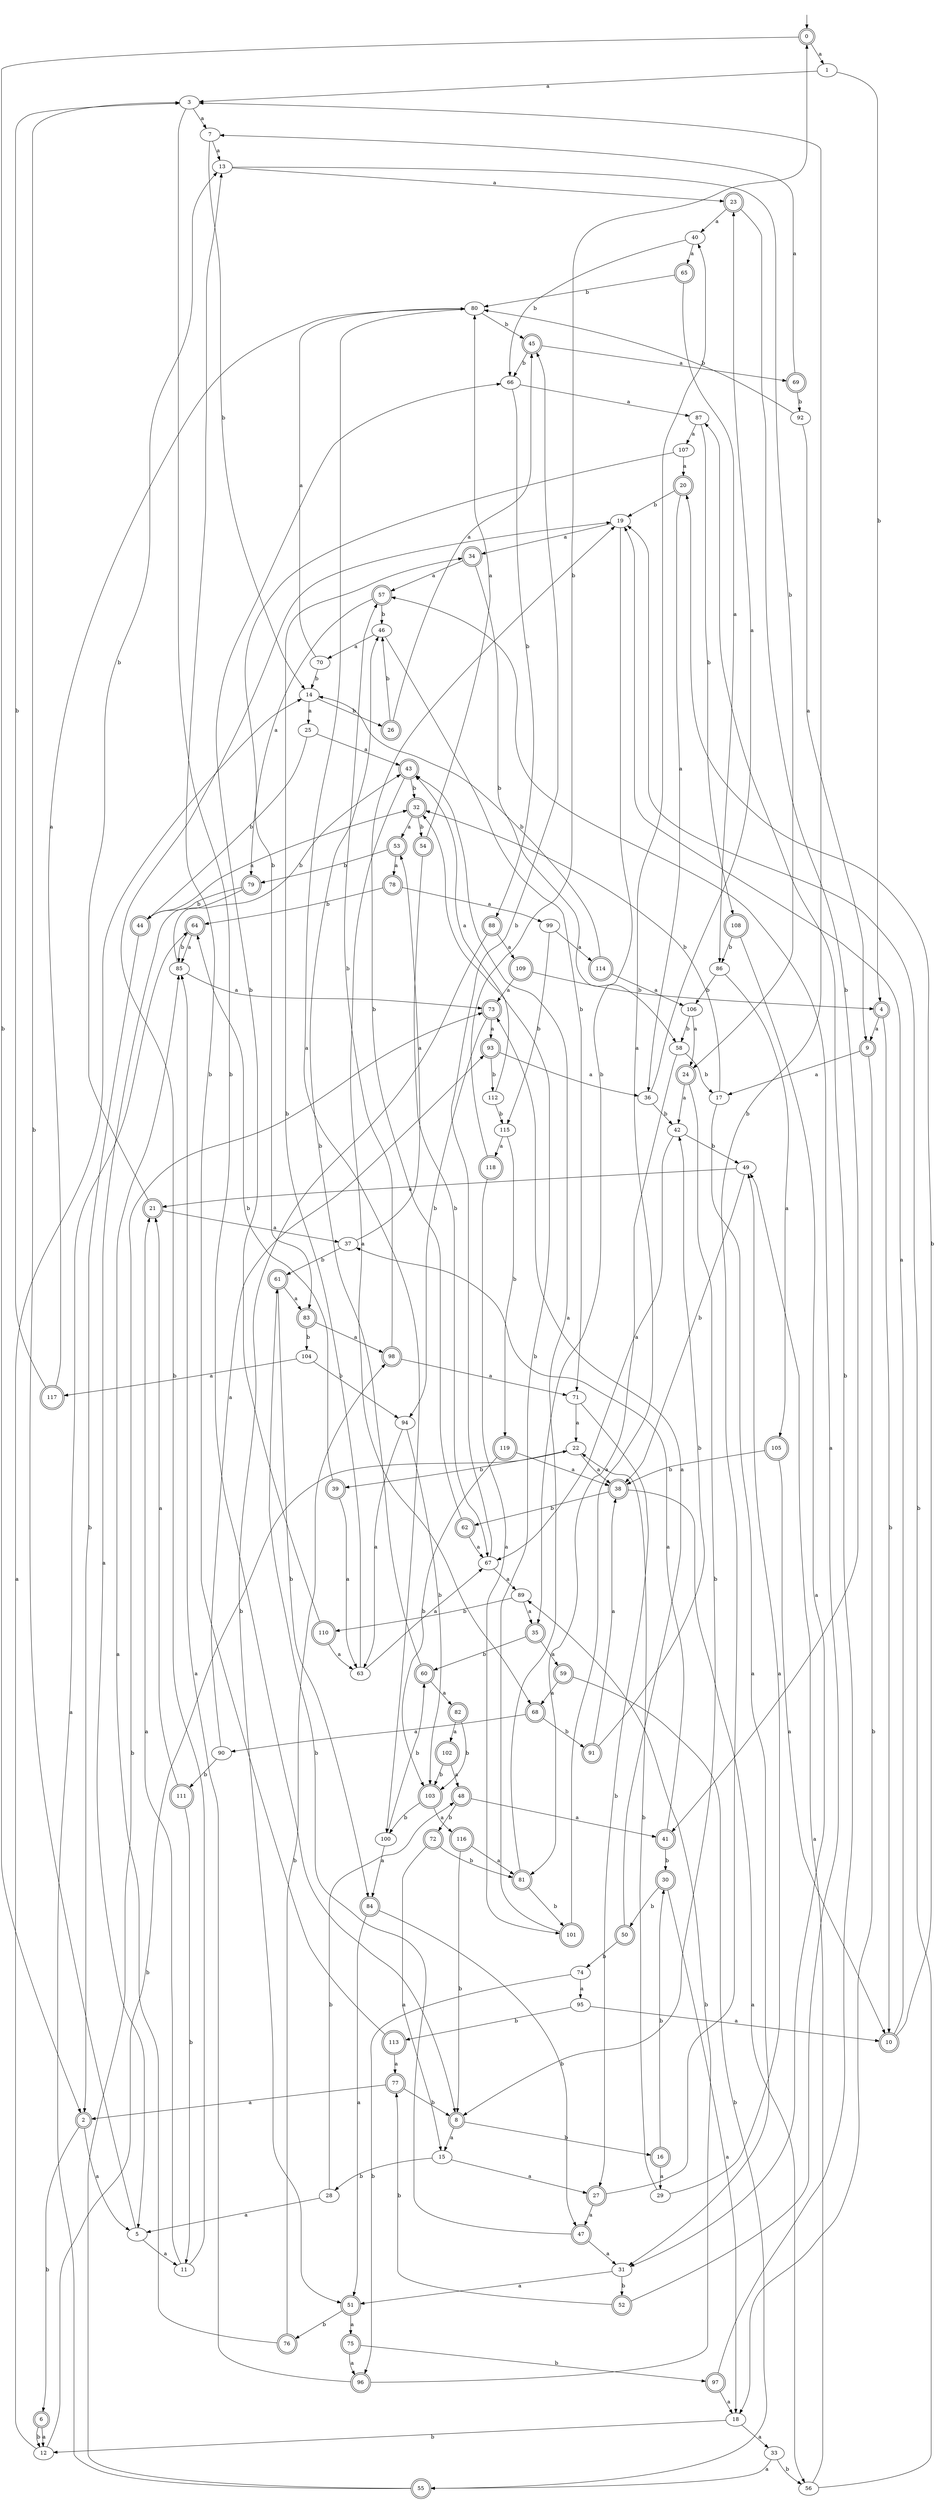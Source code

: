 digraph RandomDFA {
  __start0 [label="", shape=none];
  __start0 -> 0 [label=""];
  0 [shape=circle] [shape=doublecircle]
  0 -> 1 [label="a"]
  0 -> 2 [label="b"]
  1
  1 -> 3 [label="a"]
  1 -> 4 [label="b"]
  2 [shape=doublecircle]
  2 -> 5 [label="a"]
  2 -> 6 [label="b"]
  3
  3 -> 7 [label="a"]
  3 -> 8 [label="b"]
  4 [shape=doublecircle]
  4 -> 9 [label="a"]
  4 -> 10 [label="b"]
  5
  5 -> 11 [label="a"]
  5 -> 3 [label="b"]
  6 [shape=doublecircle]
  6 -> 12 [label="a"]
  6 -> 12 [label="b"]
  7
  7 -> 13 [label="a"]
  7 -> 14 [label="b"]
  8 [shape=doublecircle]
  8 -> 15 [label="a"]
  8 -> 16 [label="b"]
  9 [shape=doublecircle]
  9 -> 17 [label="a"]
  9 -> 18 [label="b"]
  10 [shape=doublecircle]
  10 -> 19 [label="a"]
  10 -> 20 [label="b"]
  11
  11 -> 21 [label="a"]
  11 -> 19 [label="b"]
  12
  12 -> 14 [label="a"]
  12 -> 22 [label="b"]
  13
  13 -> 23 [label="a"]
  13 -> 24 [label="b"]
  14
  14 -> 25 [label="a"]
  14 -> 26 [label="b"]
  15
  15 -> 27 [label="a"]
  15 -> 28 [label="b"]
  16 [shape=doublecircle]
  16 -> 29 [label="a"]
  16 -> 30 [label="b"]
  17
  17 -> 31 [label="a"]
  17 -> 32 [label="b"]
  18
  18 -> 33 [label="a"]
  18 -> 12 [label="b"]
  19
  19 -> 34 [label="a"]
  19 -> 35 [label="b"]
  20 [shape=doublecircle]
  20 -> 36 [label="a"]
  20 -> 19 [label="b"]
  21 [shape=doublecircle]
  21 -> 37 [label="a"]
  21 -> 13 [label="b"]
  22
  22 -> 38 [label="a"]
  22 -> 39 [label="b"]
  23 [shape=doublecircle]
  23 -> 40 [label="a"]
  23 -> 41 [label="b"]
  24 [shape=doublecircle]
  24 -> 42 [label="a"]
  24 -> 8 [label="b"]
  25
  25 -> 43 [label="a"]
  25 -> 44 [label="b"]
  26 [shape=doublecircle]
  26 -> 45 [label="a"]
  26 -> 46 [label="b"]
  27 [shape=doublecircle]
  27 -> 47 [label="a"]
  27 -> 3 [label="b"]
  28
  28 -> 5 [label="a"]
  28 -> 48 [label="b"]
  29
  29 -> 49 [label="a"]
  29 -> 22 [label="b"]
  30 [shape=doublecircle]
  30 -> 18 [label="a"]
  30 -> 50 [label="b"]
  31
  31 -> 51 [label="a"]
  31 -> 52 [label="b"]
  32 [shape=doublecircle]
  32 -> 53 [label="a"]
  32 -> 54 [label="b"]
  33
  33 -> 55 [label="a"]
  33 -> 56 [label="b"]
  34 [shape=doublecircle]
  34 -> 57 [label="a"]
  34 -> 58 [label="b"]
  35 [shape=doublecircle]
  35 -> 59 [label="a"]
  35 -> 60 [label="b"]
  36
  36 -> 23 [label="a"]
  36 -> 42 [label="b"]
  37
  37 -> 53 [label="a"]
  37 -> 61 [label="b"]
  38 [shape=doublecircle]
  38 -> 56 [label="a"]
  38 -> 62 [label="b"]
  39 [shape=doublecircle]
  39 -> 63 [label="a"]
  39 -> 64 [label="b"]
  40
  40 -> 65 [label="a"]
  40 -> 66 [label="b"]
  41 [shape=doublecircle]
  41 -> 37 [label="a"]
  41 -> 30 [label="b"]
  42
  42 -> 67 [label="a"]
  42 -> 49 [label="b"]
  43 [shape=doublecircle]
  43 -> 68 [label="a"]
  43 -> 32 [label="b"]
  44 [shape=doublecircle]
  44 -> 32 [label="a"]
  44 -> 2 [label="b"]
  45 [shape=doublecircle]
  45 -> 69 [label="a"]
  45 -> 66 [label="b"]
  46
  46 -> 70 [label="a"]
  46 -> 71 [label="b"]
  47 [shape=doublecircle]
  47 -> 31 [label="a"]
  47 -> 61 [label="b"]
  48 [shape=doublecircle]
  48 -> 41 [label="a"]
  48 -> 72 [label="b"]
  49
  49 -> 21 [label="a"]
  49 -> 38 [label="b"]
  50 [shape=doublecircle]
  50 -> 73 [label="a"]
  50 -> 74 [label="b"]
  51 [shape=doublecircle]
  51 -> 75 [label="a"]
  51 -> 76 [label="b"]
  52 [shape=doublecircle]
  52 -> 57 [label="a"]
  52 -> 77 [label="b"]
  53 [shape=doublecircle]
  53 -> 78 [label="a"]
  53 -> 79 [label="b"]
  54 [shape=doublecircle]
  54 -> 80 [label="a"]
  54 -> 67 [label="b"]
  55 [shape=doublecircle]
  55 -> 64 [label="a"]
  55 -> 73 [label="b"]
  56
  56 -> 49 [label="a"]
  56 -> 19 [label="b"]
  57 [shape=doublecircle]
  57 -> 79 [label="a"]
  57 -> 46 [label="b"]
  58
  58 -> 81 [label="a"]
  58 -> 17 [label="b"]
  59 [shape=doublecircle]
  59 -> 68 [label="a"]
  59 -> 55 [label="b"]
  60 [shape=doublecircle]
  60 -> 82 [label="a"]
  60 -> 46 [label="b"]
  61 [shape=doublecircle]
  61 -> 83 [label="a"]
  61 -> 84 [label="b"]
  62 [shape=doublecircle]
  62 -> 67 [label="a"]
  62 -> 19 [label="b"]
  63
  63 -> 67 [label="a"]
  63 -> 34 [label="b"]
  64 [shape=doublecircle]
  64 -> 85 [label="a"]
  64 -> 85 [label="b"]
  65 [shape=doublecircle]
  65 -> 86 [label="a"]
  65 -> 80 [label="b"]
  66
  66 -> 87 [label="a"]
  66 -> 88 [label="b"]
  67
  67 -> 89 [label="a"]
  67 -> 45 [label="b"]
  68 [shape=doublecircle]
  68 -> 90 [label="a"]
  68 -> 91 [label="b"]
  69 [shape=doublecircle]
  69 -> 7 [label="a"]
  69 -> 92 [label="b"]
  70
  70 -> 80 [label="a"]
  70 -> 14 [label="b"]
  71
  71 -> 22 [label="a"]
  71 -> 27 [label="b"]
  72 [shape=doublecircle]
  72 -> 15 [label="a"]
  72 -> 81 [label="b"]
  73 [shape=doublecircle]
  73 -> 93 [label="a"]
  73 -> 94 [label="b"]
  74
  74 -> 95 [label="a"]
  74 -> 96 [label="b"]
  75 [shape=doublecircle]
  75 -> 96 [label="a"]
  75 -> 97 [label="b"]
  76 [shape=doublecircle]
  76 -> 85 [label="a"]
  76 -> 98 [label="b"]
  77 [shape=doublecircle]
  77 -> 2 [label="a"]
  77 -> 8 [label="b"]
  78 [shape=doublecircle]
  78 -> 99 [label="a"]
  78 -> 64 [label="b"]
  79 [shape=doublecircle]
  79 -> 5 [label="a"]
  79 -> 44 [label="b"]
  80
  80 -> 100 [label="a"]
  80 -> 45 [label="b"]
  81 [shape=doublecircle]
  81 -> 43 [label="a"]
  81 -> 101 [label="b"]
  82 [shape=doublecircle]
  82 -> 102 [label="a"]
  82 -> 103 [label="b"]
  83 [shape=doublecircle]
  83 -> 98 [label="a"]
  83 -> 104 [label="b"]
  84 [shape=doublecircle]
  84 -> 51 [label="a"]
  84 -> 47 [label="b"]
  85
  85 -> 73 [label="a"]
  85 -> 43 [label="b"]
  86
  86 -> 105 [label="a"]
  86 -> 106 [label="b"]
  87
  87 -> 107 [label="a"]
  87 -> 108 [label="b"]
  88 [shape=doublecircle]
  88 -> 109 [label="a"]
  88 -> 51 [label="b"]
  89
  89 -> 35 [label="a"]
  89 -> 110 [label="b"]
  90
  90 -> 93 [label="a"]
  90 -> 111 [label="b"]
  91 [shape=doublecircle]
  91 -> 38 [label="a"]
  91 -> 42 [label="b"]
  92
  92 -> 9 [label="a"]
  92 -> 80 [label="b"]
  93 [shape=doublecircle]
  93 -> 36 [label="a"]
  93 -> 112 [label="b"]
  94
  94 -> 63 [label="a"]
  94 -> 103 [label="b"]
  95
  95 -> 10 [label="a"]
  95 -> 113 [label="b"]
  96 [shape=doublecircle]
  96 -> 85 [label="a"]
  96 -> 89 [label="b"]
  97 [shape=doublecircle]
  97 -> 18 [label="a"]
  97 -> 87 [label="b"]
  98 [shape=doublecircle]
  98 -> 71 [label="a"]
  98 -> 57 [label="b"]
  99
  99 -> 114 [label="a"]
  99 -> 115 [label="b"]
  100
  100 -> 84 [label="a"]
  100 -> 60 [label="b"]
  101 [shape=doublecircle]
  101 -> 40 [label="a"]
  101 -> 32 [label="b"]
  102 [shape=doublecircle]
  102 -> 48 [label="a"]
  102 -> 103 [label="b"]
  103 [shape=doublecircle]
  103 -> 116 [label="a"]
  103 -> 100 [label="b"]
  104
  104 -> 117 [label="a"]
  104 -> 94 [label="b"]
  105 [shape=doublecircle]
  105 -> 10 [label="a"]
  105 -> 38 [label="b"]
  106
  106 -> 24 [label="a"]
  106 -> 58 [label="b"]
  107
  107 -> 20 [label="a"]
  107 -> 83 [label="b"]
  108 [shape=doublecircle]
  108 -> 31 [label="a"]
  108 -> 86 [label="b"]
  109 [shape=doublecircle]
  109 -> 73 [label="a"]
  109 -> 4 [label="b"]
  110 [shape=doublecircle]
  110 -> 63 [label="a"]
  110 -> 66 [label="b"]
  111 [shape=doublecircle]
  111 -> 21 [label="a"]
  111 -> 11 [label="b"]
  112
  112 -> 43 [label="a"]
  112 -> 115 [label="b"]
  113 [shape=doublecircle]
  113 -> 77 [label="a"]
  113 -> 13 [label="b"]
  114 [shape=doublecircle]
  114 -> 106 [label="a"]
  114 -> 14 [label="b"]
  115
  115 -> 118 [label="a"]
  115 -> 119 [label="b"]
  116 [shape=doublecircle]
  116 -> 81 [label="a"]
  116 -> 8 [label="b"]
  117 [shape=doublecircle]
  117 -> 80 [label="a"]
  117 -> 3 [label="b"]
  118 [shape=doublecircle]
  118 -> 101 [label="a"]
  118 -> 0 [label="b"]
  119 [shape=doublecircle]
  119 -> 38 [label="a"]
  119 -> 103 [label="b"]
}
